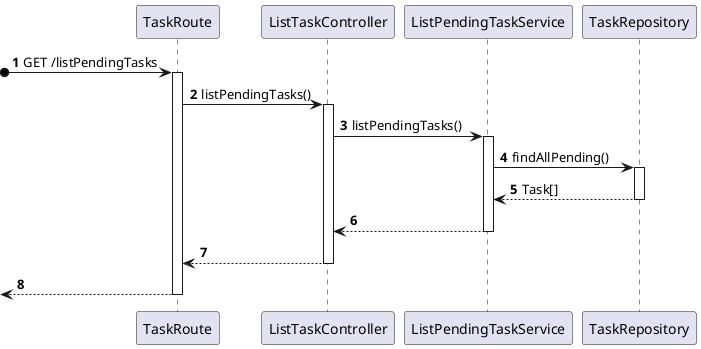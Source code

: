 @startuml ProcessView

autonumber
participant TaskRoute
participant ListTaskController
participant ListPendingTaskService
participant TaskRepository

?o-> TaskRoute : GET /listPendingTasks
activate TaskRoute

TaskRoute -> ListTaskController : listPendingTasks()
activate ListTaskController

ListTaskController -> ListPendingTaskService : listPendingTasks()
activate ListPendingTaskService

ListPendingTaskService -> TaskRepository : findAllPending()
activate TaskRepository


TaskRepository --> ListPendingTaskService : Task[]
deactivate TaskRepository

ListPendingTaskService --> ListTaskController :
deactivate ListPendingTaskService

ListTaskController --> TaskRoute :
deactivate ListTaskController

<-- TaskRoute :

deactivate TaskRoute


@enduml
